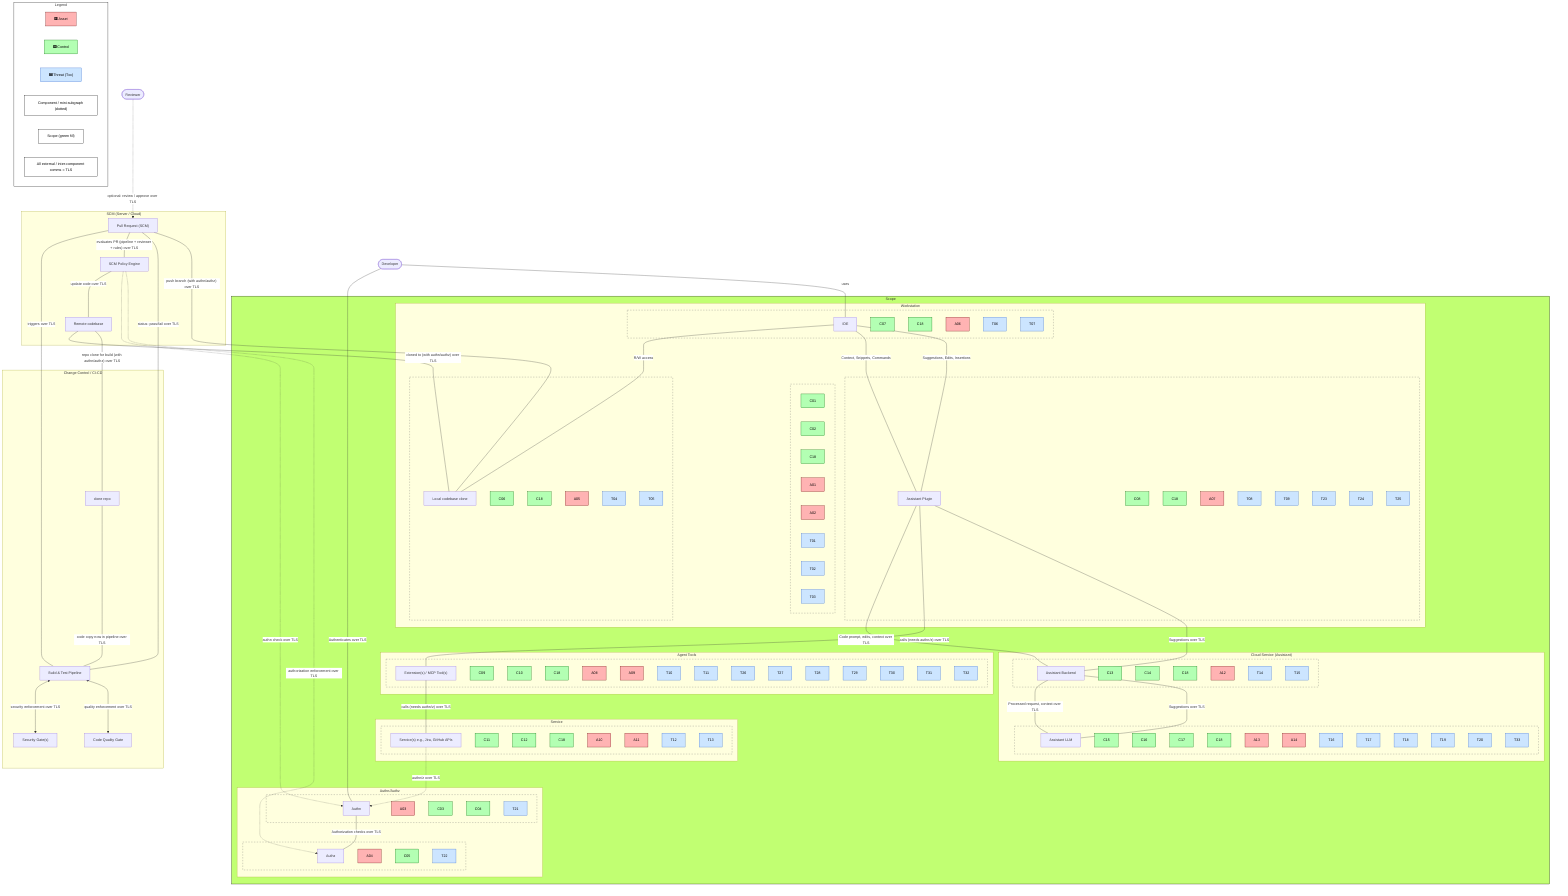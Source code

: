 %%{init: {'themeVariables': {'fontSize': '13px','edgeLabelBackground':'#ffffff'}}}%%
flowchart TD
    %% === Classes ===
    classDef control fill:#b3ffb3,stroke:#006600,color:#000,stroke-width:1px;
    classDef asset fill:#ffb3b3,stroke:#660000,color:#000,stroke-width:1px;
    classDef threat fill:#cce5ff,stroke:#3366cc,color:#000,stroke-width:1px;
    classDef legendBox fill:#ffffff,stroke:#000,stroke-width:1px,color:#000;

    %% === Users ===
    n15([Reviewer])
    n2([Developer])

    %% === Scope ===
    subgraph 08["Scope"]

        %% --- Authn/Authz ---
        subgraph 05["Authn/Authz"]
            subgraph 10[" "]
                n11["Authn"]
                A03["A03"]:::asset
                C03["C03"]:::control
                C04["C04"]:::control
                T21["T21"]:::threat
            end
            style 10 fill:none,stroke-dasharray:5 5,stroke:#666;

            subgraph 11[" "]
                n12["Authz"]
                A04["A04"]:::asset
                C05["C05"]:::control
                T22["T22"]:::threat
            end
            style 11 fill:none,stroke-dasharray:5 5,stroke:#666;
        end

        %% --- Workstation ---
        subgraph 02["Workstation"]

            %% Developer device environment
            subgraph 19[" "]
                C01["C01"]:::control
                C02["C02"]:::control
                C18["C18"]:::control
                A01["A01"]:::asset
                A02["A02"]:::asset
                T01["T01"]:::threat
                T02["T02"]:::threat
                T03["T03"]:::threat
            end
            style 19 fill:none,stroke-dasharray:5 5,stroke:#666;

            %% Local codebase clone
            subgraph 12[" "]
                n3["Local codebase clone"]
                C06["C06"]:::control
                C18_12["C18"]:::control
                A05["A05"]:::asset
                T04["T04"]:::threat
                T05["T05"]:::threat
            end
            style 12 fill:none,stroke-dasharray:5 5,stroke:#666;

            %% IDE
            subgraph 13[" "]
                n4["IDE"]
                C07["C07"]:::control
                C18_13["C18"]:::control
                A06["A06"]:::asset
                T06["T06"]:::threat
                T07["T07"]:::threat
            end
            style 13 fill:none,stroke-dasharray:5 5,stroke:#666;

            %% Assistant Plugin
            subgraph 14[" "]
                n5["Assistant Plugin"]
                C08["C08"]:::control
                C18_14["C18"]:::control
                A07["A07"]:::asset
                T08["T08"]:::threat
                T09["T09"]:::threat
                T23["T23"]:::threat
                T24["T24"]:::threat
                T25["T25"]:::threat
            end
            style 14 fill:none,stroke-dasharray:5 5,stroke:#666;

        end

        %% --- Agent Tools ---
        subgraph 06["Agent Tools"]
            subgraph 15[" "]
                n17["Extension(s) / MCP Tool(s)"]
                C09["C09"]:::control
                C10["C10"]:::control
                C18_15["C18"]:::control
                A08["A08"]:::asset
                A09["A09"]:::asset
                T10["T10"]:::threat
                T11["T11"]:::threat
                T26["T26"]:::threat
                T27["T27"]:::threat
                T28["T28"]:::threat
                T29["T29"]:::threat
                T30["T30"]:::threat
                T31["T31"]:::threat
                T32["T32"]:::threat
            end
            style 15 fill:none,stroke-dasharray:5 5,stroke:#666;
        end

        %% --- Services ---
        subgraph 07["Service"]
            subgraph 16[" "]
                n18["Service(s) e.g., Jira, GitHub APIs"]
                C11["C11"]:::control
                C12["C12"]:::control
                C18_16["C18"]:::control
                A10["A10"]:::asset
                A11["A11"]:::asset
                T12["T12"]:::threat
                T13["T13"]:::threat
            end
            style 16 fill:none,stroke-dasharray:5 5,stroke:#666;
        end

        %% --- Cloud Service (Assistant) ---
        subgraph 04["Cloud Service (Assistant)"]
            subgraph 17[" "]
                n6["Assistant Backend"]
                C13["C13"]:::control
                C14["C14"]:::control
                C18_17["C18"]:::control
                A12["A12"]:::asset
                T14["T14"]:::threat
                T15["T15"]:::threat
            end
            style 17 fill:none,stroke-dasharray:5 5,stroke:#666;

            subgraph 18[" "]
                n7["Assistant LLM"]
                C15["C15"]:::control
                C16["C16"]:::control
                C17["C17"]:::control
                C18_18["C18"]:::control
                A13["A13"]:::asset
                A14["A14"]:::asset
                T16["T16"]:::threat
                T17["T17"]:::threat
                T18["T18"]:::threat
                T19["T19"]:::threat
                T20["T20"]:::threat
                T33["T33"]:::threat
            end
            style 18 fill:none,stroke-dasharray:5 5,stroke:#666;

        end

    end
    style 08 fill:#C1FF72,stroke:#000,stroke-width:1px;

    %% === External Systems ===
    subgraph 01["SCM (Server / Cloud)"]
        n1["Remote codebase"]
        n13["Pull Request (SCM)"]
        n14["SCM Policy Engine"]
    end

    subgraph 03["Change Control / CI-CD"]
        n16["clone repo"]
        n8["Build & Test Pipeline"]
        n9["Security Gate(s)"]
        n10["Code Quality Gate"]
    end

    %% === Data Flows (TLS annotated) ===
    n2 ---|"Authenticates over TLS"| n11
    n11 ---|"Authorization checks over TLS"| n12
    n2 ---|"uses"| n4
    n4 ---|"R/W access"| n3
    n4 ---|"Context, Snippets, Commands"| n5
    n5 ---|"Suggestions, Edits, Insertions"| n4
    n5 ---|"Code prompt, edits, context over TLS"| n6
    n6 ---|"Suggestions over TLS"| n5
    n6 ---|"Processed request, context over TLS"| n7
    n7 ---|"Suggestions over TLS"| n6
    n5 ---|"calls (needs authn/z) over TLS"| n17
    n17 ---|"calls (needs authn/z) over TLS"| n18
    n18 -.->|"authn/z over TLS"| n11
    n1 ---|"cloned to (with authn/authz) over TLS"| n3
    n3 ---|"push branch (with authn/authz) over TLS"| n13
    n13 ---|"triggers over TLS"| n8
    n16 ---|"code copy now in pipeline over TLS"| n8
    n1 ---|"repo clone for build (with authn/authz) over TLS"| n16
    n8 <-->|"security enforcement over TLS"| n9
    n8 <-->|"quality enforcement over TLS"| n10
    n8 ---|"status: pass/fail over TLS"| n13
    n15 -.->|"optional: review / approve over TLS"| n13
    n13 ---|"evaluates PR (pipeline + reviewer + rules) over TLS"| n14
    n14 ---|"update code over TLS"| n1
    n14 -.->|"authn check over TLS"| n11
    n14 -.->|"authorization enforcement over TLS"| n12

    %% === Legend ===
    subgraph 99["Legend"]
        assetLegend["🟥 Asset"]:::asset
        controlLegend["🟩 Control"]:::control
        threatLegend["🟦 Threat (Txx)"]:::threat
        dottedBoxLegend["Component / mini-subgraph (dotted)"]:::legendBox
        scopeLegend["Scope (green fill)"]:::legendBox
        tlsLegend["All external / inter-component comms = TLS"]:::legendBox
    end
    style 99 fill:#ffffff,stroke:#000,stroke-width:1px;